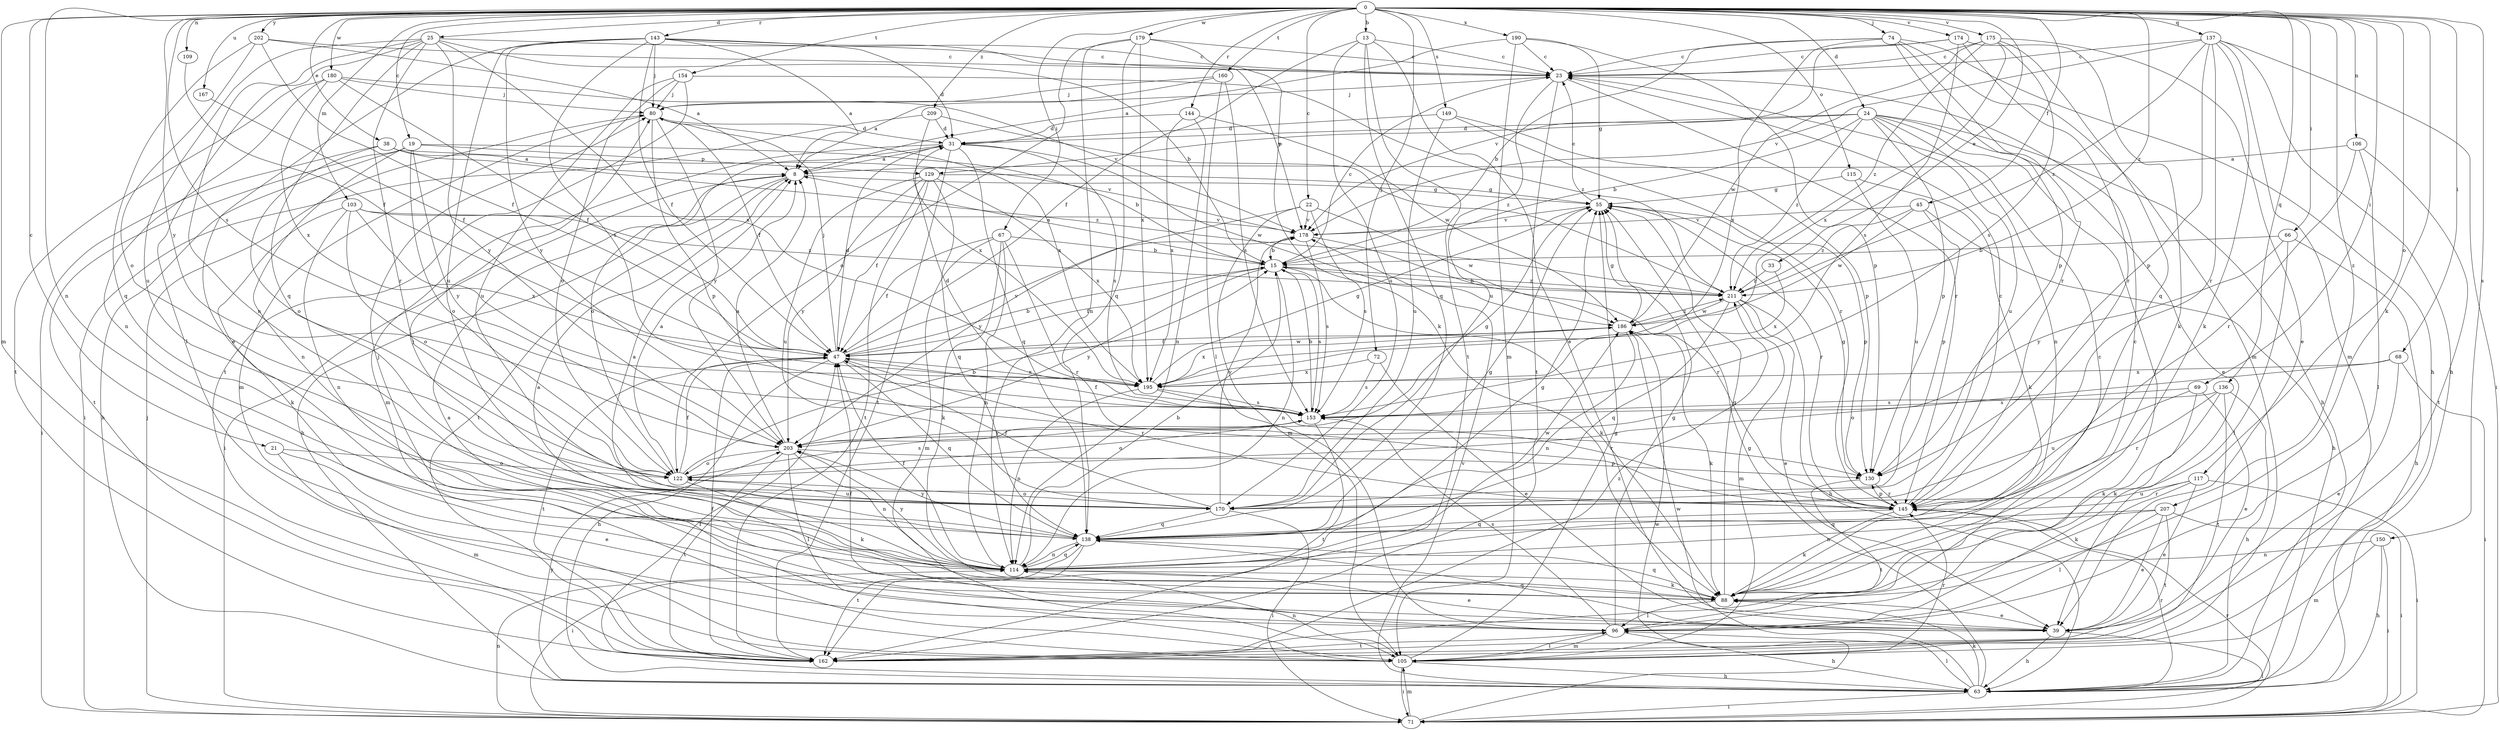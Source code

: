 strict digraph  {
0;
8;
13;
15;
19;
21;
22;
23;
24;
25;
31;
33;
38;
39;
45;
47;
55;
63;
66;
67;
68;
69;
71;
72;
74;
80;
88;
96;
103;
105;
106;
109;
114;
115;
117;
122;
129;
130;
136;
137;
138;
143;
144;
145;
149;
150;
153;
154;
160;
162;
167;
170;
174;
175;
178;
179;
180;
186;
190;
195;
202;
203;
207;
209;
211;
0 -> 13  [label=b];
0 -> 19  [label=c];
0 -> 21  [label=c];
0 -> 22  [label=c];
0 -> 24  [label=d];
0 -> 25  [label=d];
0 -> 33  [label=e];
0 -> 38  [label=e];
0 -> 45  [label=f];
0 -> 66  [label=i];
0 -> 67  [label=i];
0 -> 68  [label=i];
0 -> 69  [label=i];
0 -> 72  [label=j];
0 -> 74  [label=j];
0 -> 88  [label=k];
0 -> 103  [label=m];
0 -> 105  [label=m];
0 -> 106  [label=n];
0 -> 109  [label=n];
0 -> 114  [label=n];
0 -> 115  [label=o];
0 -> 117  [label=o];
0 -> 136  [label=q];
0 -> 137  [label=q];
0 -> 143  [label=r];
0 -> 144  [label=r];
0 -> 149  [label=s];
0 -> 150  [label=s];
0 -> 153  [label=s];
0 -> 154  [label=t];
0 -> 160  [label=t];
0 -> 167  [label=u];
0 -> 174  [label=v];
0 -> 175  [label=v];
0 -> 179  [label=w];
0 -> 180  [label=w];
0 -> 190  [label=x];
0 -> 202  [label=y];
0 -> 203  [label=y];
0 -> 207  [label=z];
0 -> 209  [label=z];
0 -> 211  [label=z];
8 -> 55  [label=g];
8 -> 63  [label=h];
8 -> 71  [label=i];
8 -> 162  [label=t];
13 -> 23  [label=c];
13 -> 39  [label=e];
13 -> 47  [label=f];
13 -> 138  [label=q];
13 -> 162  [label=t];
13 -> 170  [label=u];
15 -> 8  [label=a];
15 -> 23  [label=c];
15 -> 47  [label=f];
15 -> 88  [label=k];
15 -> 114  [label=n];
15 -> 153  [label=s];
15 -> 203  [label=y];
15 -> 211  [label=z];
19 -> 15  [label=b];
19 -> 63  [label=h];
19 -> 114  [label=n];
19 -> 122  [label=o];
19 -> 129  [label=p];
19 -> 162  [label=t];
19 -> 203  [label=y];
21 -> 39  [label=e];
21 -> 105  [label=m];
21 -> 122  [label=o];
22 -> 105  [label=m];
22 -> 153  [label=s];
22 -> 178  [label=v];
22 -> 186  [label=w];
22 -> 203  [label=y];
23 -> 80  [label=j];
23 -> 145  [label=r];
23 -> 162  [label=t];
23 -> 170  [label=u];
24 -> 15  [label=b];
24 -> 31  [label=d];
24 -> 39  [label=e];
24 -> 63  [label=h];
24 -> 96  [label=l];
24 -> 114  [label=n];
24 -> 129  [label=p];
24 -> 130  [label=p];
24 -> 170  [label=u];
24 -> 211  [label=z];
25 -> 15  [label=b];
25 -> 23  [label=c];
25 -> 96  [label=l];
25 -> 114  [label=n];
25 -> 138  [label=q];
25 -> 145  [label=r];
25 -> 170  [label=u];
25 -> 195  [label=x];
25 -> 203  [label=y];
31 -> 8  [label=a];
31 -> 105  [label=m];
31 -> 122  [label=o];
31 -> 138  [label=q];
31 -> 153  [label=s];
31 -> 162  [label=t];
31 -> 186  [label=w];
33 -> 195  [label=x];
33 -> 211  [label=z];
38 -> 8  [label=a];
38 -> 71  [label=i];
38 -> 122  [label=o];
38 -> 178  [label=v];
38 -> 211  [label=z];
39 -> 63  [label=h];
39 -> 71  [label=i];
39 -> 138  [label=q];
45 -> 63  [label=h];
45 -> 130  [label=p];
45 -> 178  [label=v];
45 -> 186  [label=w];
45 -> 211  [label=z];
47 -> 15  [label=b];
47 -> 31  [label=d];
47 -> 63  [label=h];
47 -> 80  [label=j];
47 -> 138  [label=q];
47 -> 145  [label=r];
47 -> 162  [label=t];
47 -> 178  [label=v];
47 -> 186  [label=w];
47 -> 195  [label=x];
55 -> 23  [label=c];
55 -> 130  [label=p];
55 -> 145  [label=r];
55 -> 178  [label=v];
63 -> 47  [label=f];
63 -> 55  [label=g];
63 -> 71  [label=i];
63 -> 88  [label=k];
63 -> 96  [label=l];
63 -> 145  [label=r];
63 -> 178  [label=v];
63 -> 186  [label=w];
63 -> 203  [label=y];
66 -> 15  [label=b];
66 -> 63  [label=h];
66 -> 96  [label=l];
66 -> 203  [label=y];
67 -> 15  [label=b];
67 -> 47  [label=f];
67 -> 88  [label=k];
67 -> 105  [label=m];
67 -> 114  [label=n];
67 -> 145  [label=r];
68 -> 39  [label=e];
68 -> 71  [label=i];
68 -> 122  [label=o];
68 -> 195  [label=x];
69 -> 39  [label=e];
69 -> 88  [label=k];
69 -> 153  [label=s];
69 -> 170  [label=u];
71 -> 80  [label=j];
71 -> 105  [label=m];
71 -> 114  [label=n];
71 -> 145  [label=r];
71 -> 186  [label=w];
72 -> 39  [label=e];
72 -> 153  [label=s];
72 -> 195  [label=x];
74 -> 15  [label=b];
74 -> 23  [label=c];
74 -> 63  [label=h];
74 -> 105  [label=m];
74 -> 130  [label=p];
74 -> 145  [label=r];
74 -> 195  [label=x];
80 -> 31  [label=d];
80 -> 47  [label=f];
80 -> 105  [label=m];
80 -> 130  [label=p];
80 -> 195  [label=x];
80 -> 203  [label=y];
88 -> 8  [label=a];
88 -> 23  [label=c];
88 -> 39  [label=e];
88 -> 55  [label=g];
88 -> 80  [label=j];
88 -> 96  [label=l];
88 -> 138  [label=q];
96 -> 23  [label=c];
96 -> 47  [label=f];
96 -> 55  [label=g];
96 -> 63  [label=h];
96 -> 105  [label=m];
96 -> 153  [label=s];
96 -> 162  [label=t];
103 -> 88  [label=k];
103 -> 114  [label=n];
103 -> 122  [label=o];
103 -> 178  [label=v];
103 -> 195  [label=x];
103 -> 211  [label=z];
105 -> 8  [label=a];
105 -> 55  [label=g];
105 -> 63  [label=h];
105 -> 71  [label=i];
105 -> 96  [label=l];
105 -> 114  [label=n];
105 -> 145  [label=r];
106 -> 8  [label=a];
106 -> 96  [label=l];
106 -> 145  [label=r];
106 -> 162  [label=t];
109 -> 47  [label=f];
114 -> 15  [label=b];
114 -> 39  [label=e];
114 -> 47  [label=f];
114 -> 55  [label=g];
114 -> 80  [label=j];
114 -> 88  [label=k];
114 -> 138  [label=q];
114 -> 203  [label=y];
115 -> 55  [label=g];
115 -> 88  [label=k];
115 -> 170  [label=u];
117 -> 39  [label=e];
117 -> 71  [label=i];
117 -> 88  [label=k];
117 -> 145  [label=r];
117 -> 170  [label=u];
122 -> 8  [label=a];
122 -> 15  [label=b];
122 -> 47  [label=f];
122 -> 88  [label=k];
122 -> 153  [label=s];
122 -> 170  [label=u];
129 -> 47  [label=f];
129 -> 55  [label=g];
129 -> 138  [label=q];
129 -> 162  [label=t];
129 -> 170  [label=u];
129 -> 195  [label=x];
129 -> 203  [label=y];
130 -> 55  [label=g];
130 -> 145  [label=r];
130 -> 162  [label=t];
136 -> 63  [label=h];
136 -> 88  [label=k];
136 -> 145  [label=r];
136 -> 153  [label=s];
136 -> 162  [label=t];
137 -> 23  [label=c];
137 -> 63  [label=h];
137 -> 71  [label=i];
137 -> 88  [label=k];
137 -> 105  [label=m];
137 -> 130  [label=p];
137 -> 145  [label=r];
137 -> 178  [label=v];
137 -> 211  [label=z];
138 -> 8  [label=a];
138 -> 55  [label=g];
138 -> 71  [label=i];
138 -> 114  [label=n];
138 -> 162  [label=t];
138 -> 186  [label=w];
138 -> 203  [label=y];
143 -> 8  [label=a];
143 -> 23  [label=c];
143 -> 31  [label=d];
143 -> 39  [label=e];
143 -> 47  [label=f];
143 -> 80  [label=j];
143 -> 153  [label=s];
143 -> 170  [label=u];
143 -> 178  [label=v];
143 -> 203  [label=y];
144 -> 31  [label=d];
144 -> 114  [label=n];
144 -> 186  [label=w];
144 -> 195  [label=x];
145 -> 23  [label=c];
145 -> 88  [label=k];
145 -> 130  [label=p];
145 -> 138  [label=q];
149 -> 31  [label=d];
149 -> 130  [label=p];
149 -> 145  [label=r];
149 -> 170  [label=u];
150 -> 63  [label=h];
150 -> 71  [label=i];
150 -> 105  [label=m];
150 -> 114  [label=n];
153 -> 15  [label=b];
153 -> 31  [label=d];
153 -> 47  [label=f];
153 -> 122  [label=o];
153 -> 162  [label=t];
153 -> 203  [label=y];
154 -> 80  [label=j];
154 -> 122  [label=o];
154 -> 162  [label=t];
154 -> 170  [label=u];
154 -> 211  [label=z];
160 -> 8  [label=a];
160 -> 80  [label=j];
160 -> 96  [label=l];
160 -> 153  [label=s];
162 -> 47  [label=f];
162 -> 211  [label=z];
167 -> 47  [label=f];
170 -> 47  [label=f];
170 -> 71  [label=i];
170 -> 122  [label=o];
170 -> 138  [label=q];
170 -> 178  [label=v];
174 -> 23  [label=c];
174 -> 88  [label=k];
174 -> 145  [label=r];
174 -> 153  [label=s];
174 -> 178  [label=v];
175 -> 23  [label=c];
175 -> 39  [label=e];
175 -> 138  [label=q];
175 -> 153  [label=s];
175 -> 186  [label=w];
175 -> 195  [label=x];
175 -> 211  [label=z];
178 -> 15  [label=b];
178 -> 145  [label=r];
178 -> 153  [label=s];
179 -> 23  [label=c];
179 -> 88  [label=k];
179 -> 114  [label=n];
179 -> 122  [label=o];
179 -> 138  [label=q];
179 -> 195  [label=x];
180 -> 47  [label=f];
180 -> 80  [label=j];
180 -> 114  [label=n];
180 -> 162  [label=t];
180 -> 178  [label=v];
180 -> 195  [label=x];
186 -> 47  [label=f];
186 -> 55  [label=g];
186 -> 88  [label=k];
186 -> 114  [label=n];
186 -> 195  [label=x];
186 -> 211  [label=z];
190 -> 8  [label=a];
190 -> 23  [label=c];
190 -> 55  [label=g];
190 -> 105  [label=m];
190 -> 130  [label=p];
195 -> 55  [label=g];
195 -> 114  [label=n];
195 -> 145  [label=r];
195 -> 153  [label=s];
202 -> 8  [label=a];
202 -> 23  [label=c];
202 -> 47  [label=f];
202 -> 122  [label=o];
202 -> 138  [label=q];
203 -> 8  [label=a];
203 -> 55  [label=g];
203 -> 96  [label=l];
203 -> 114  [label=n];
203 -> 122  [label=o];
203 -> 130  [label=p];
203 -> 162  [label=t];
207 -> 39  [label=e];
207 -> 71  [label=i];
207 -> 96  [label=l];
207 -> 114  [label=n];
207 -> 138  [label=q];
207 -> 162  [label=t];
209 -> 31  [label=d];
209 -> 71  [label=i];
209 -> 195  [label=x];
209 -> 211  [label=z];
211 -> 15  [label=b];
211 -> 39  [label=e];
211 -> 63  [label=h];
211 -> 105  [label=m];
211 -> 138  [label=q];
211 -> 186  [label=w];
}
